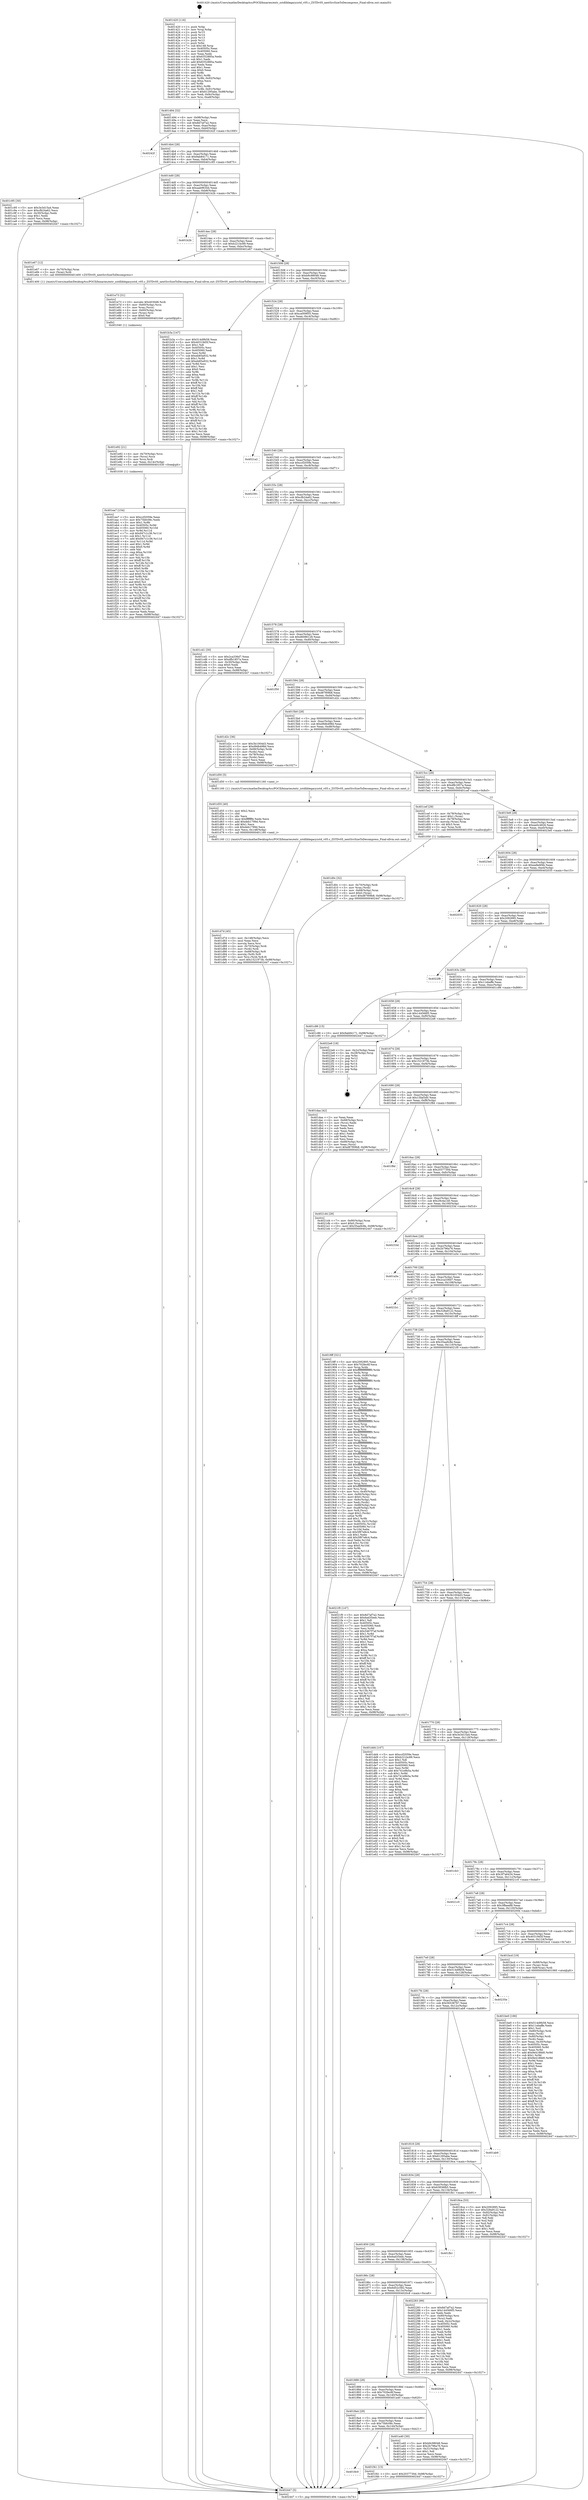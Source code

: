 digraph "0x401420" {
  label = "0x401420 (/mnt/c/Users/mathe/Desktop/tcc/POCII/binaries/extr_zstdliblegacyzstd_v05.c_ZSTDv05_nextSrcSizeToDecompress_Final-ollvm.out::main(0))"
  labelloc = "t"
  node[shape=record]

  Entry [label="",width=0.3,height=0.3,shape=circle,fillcolor=black,style=filled]
  "0x401494" [label="{
     0x401494 [32]\l
     | [instrs]\l
     &nbsp;&nbsp;0x401494 \<+6\>: mov -0x98(%rbp),%eax\l
     &nbsp;&nbsp;0x40149a \<+2\>: mov %eax,%ecx\l
     &nbsp;&nbsp;0x40149c \<+6\>: sub $0x8d7af7a2,%ecx\l
     &nbsp;&nbsp;0x4014a2 \<+6\>: mov %eax,-0xac(%rbp)\l
     &nbsp;&nbsp;0x4014a8 \<+6\>: mov %ecx,-0xb0(%rbp)\l
     &nbsp;&nbsp;0x4014ae \<+6\>: je 000000000040242f \<main+0x100f\>\l
  }"]
  "0x40242f" [label="{
     0x40242f\l
  }", style=dashed]
  "0x4014b4" [label="{
     0x4014b4 [28]\l
     | [instrs]\l
     &nbsp;&nbsp;0x4014b4 \<+5\>: jmp 00000000004014b9 \<main+0x99\>\l
     &nbsp;&nbsp;0x4014b9 \<+6\>: mov -0xac(%rbp),%eax\l
     &nbsp;&nbsp;0x4014bf \<+5\>: sub $0x9ab84171,%eax\l
     &nbsp;&nbsp;0x4014c4 \<+6\>: mov %eax,-0xb4(%rbp)\l
     &nbsp;&nbsp;0x4014ca \<+6\>: je 0000000000401c95 \<main+0x875\>\l
  }"]
  Exit [label="",width=0.3,height=0.3,shape=circle,fillcolor=black,style=filled,peripheries=2]
  "0x401c95" [label="{
     0x401c95 [30]\l
     | [instrs]\l
     &nbsp;&nbsp;0x401c95 \<+5\>: mov $0x3e3d15a4,%eax\l
     &nbsp;&nbsp;0x401c9a \<+5\>: mov $0xcfb24a62,%ecx\l
     &nbsp;&nbsp;0x401c9f \<+3\>: mov -0x30(%rbp),%edx\l
     &nbsp;&nbsp;0x401ca2 \<+3\>: cmp $0x1,%edx\l
     &nbsp;&nbsp;0x401ca5 \<+3\>: cmovl %ecx,%eax\l
     &nbsp;&nbsp;0x401ca8 \<+6\>: mov %eax,-0x98(%rbp)\l
     &nbsp;&nbsp;0x401cae \<+5\>: jmp 0000000000402447 \<main+0x1027\>\l
  }"]
  "0x4014d0" [label="{
     0x4014d0 [28]\l
     | [instrs]\l
     &nbsp;&nbsp;0x4014d0 \<+5\>: jmp 00000000004014d5 \<main+0xb5\>\l
     &nbsp;&nbsp;0x4014d5 \<+6\>: mov -0xac(%rbp),%eax\l
     &nbsp;&nbsp;0x4014db \<+5\>: sub $0xaab96344,%eax\l
     &nbsp;&nbsp;0x4014e0 \<+6\>: mov %eax,-0xb8(%rbp)\l
     &nbsp;&nbsp;0x4014e6 \<+6\>: je 0000000000401b2b \<main+0x70b\>\l
  }"]
  "0x4018c0" [label="{
     0x4018c0\l
  }", style=dashed]
  "0x401b2b" [label="{
     0x401b2b\l
  }", style=dashed]
  "0x4014ec" [label="{
     0x4014ec [28]\l
     | [instrs]\l
     &nbsp;&nbsp;0x4014ec \<+5\>: jmp 00000000004014f1 \<main+0xd1\>\l
     &nbsp;&nbsp;0x4014f1 \<+6\>: mov -0xac(%rbp),%eax\l
     &nbsp;&nbsp;0x4014f7 \<+5\>: sub $0xb221bc89,%eax\l
     &nbsp;&nbsp;0x4014fc \<+6\>: mov %eax,-0xbc(%rbp)\l
     &nbsp;&nbsp;0x401502 \<+6\>: je 0000000000401e67 \<main+0xa47\>\l
  }"]
  "0x401f41" [label="{
     0x401f41 [15]\l
     | [instrs]\l
     &nbsp;&nbsp;0x401f41 \<+10\>: movl $0x2037730d,-0x98(%rbp)\l
     &nbsp;&nbsp;0x401f4b \<+5\>: jmp 0000000000402447 \<main+0x1027\>\l
  }"]
  "0x401e67" [label="{
     0x401e67 [12]\l
     | [instrs]\l
     &nbsp;&nbsp;0x401e67 \<+4\>: mov -0x70(%rbp),%rax\l
     &nbsp;&nbsp;0x401e6b \<+3\>: mov (%rax),%rdi\l
     &nbsp;&nbsp;0x401e6e \<+5\>: call 0000000000401400 \<ZSTDv05_nextSrcSizeToDecompress\>\l
     | [calls]\l
     &nbsp;&nbsp;0x401400 \{1\} (/mnt/c/Users/mathe/Desktop/tcc/POCII/binaries/extr_zstdliblegacyzstd_v05.c_ZSTDv05_nextSrcSizeToDecompress_Final-ollvm.out::ZSTDv05_nextSrcSizeToDecompress)\l
  }"]
  "0x401508" [label="{
     0x401508 [28]\l
     | [instrs]\l
     &nbsp;&nbsp;0x401508 \<+5\>: jmp 000000000040150d \<main+0xed\>\l
     &nbsp;&nbsp;0x40150d \<+6\>: mov -0xac(%rbp),%eax\l
     &nbsp;&nbsp;0x401513 \<+5\>: sub $0xb9c98048,%eax\l
     &nbsp;&nbsp;0x401518 \<+6\>: mov %eax,-0xc0(%rbp)\l
     &nbsp;&nbsp;0x40151e \<+6\>: je 0000000000401b3a \<main+0x71a\>\l
  }"]
  "0x401ea7" [label="{
     0x401ea7 [154]\l
     | [instrs]\l
     &nbsp;&nbsp;0x401ea7 \<+5\>: mov $0xccf2059e,%eax\l
     &nbsp;&nbsp;0x401eac \<+5\>: mov $0x75bfc08c,%edx\l
     &nbsp;&nbsp;0x401eb1 \<+3\>: mov $0x1,%r8b\l
     &nbsp;&nbsp;0x401eb4 \<+8\>: mov 0x40505c,%r9d\l
     &nbsp;&nbsp;0x401ebc \<+8\>: mov 0x405060,%r10d\l
     &nbsp;&nbsp;0x401ec4 \<+3\>: mov %r9d,%r11d\l
     &nbsp;&nbsp;0x401ec7 \<+7\>: sub $0x947c1c36,%r11d\l
     &nbsp;&nbsp;0x401ece \<+4\>: sub $0x1,%r11d\l
     &nbsp;&nbsp;0x401ed2 \<+7\>: add $0x947c1c36,%r11d\l
     &nbsp;&nbsp;0x401ed9 \<+4\>: imul %r11d,%r9d\l
     &nbsp;&nbsp;0x401edd \<+4\>: and $0x1,%r9d\l
     &nbsp;&nbsp;0x401ee1 \<+4\>: cmp $0x0,%r9d\l
     &nbsp;&nbsp;0x401ee5 \<+3\>: sete %bl\l
     &nbsp;&nbsp;0x401ee8 \<+4\>: cmp $0xa,%r10d\l
     &nbsp;&nbsp;0x401eec \<+4\>: setl %r14b\l
     &nbsp;&nbsp;0x401ef0 \<+3\>: mov %bl,%r15b\l
     &nbsp;&nbsp;0x401ef3 \<+4\>: xor $0xff,%r15b\l
     &nbsp;&nbsp;0x401ef7 \<+3\>: mov %r14b,%r12b\l
     &nbsp;&nbsp;0x401efa \<+4\>: xor $0xff,%r12b\l
     &nbsp;&nbsp;0x401efe \<+4\>: xor $0x0,%r8b\l
     &nbsp;&nbsp;0x401f02 \<+3\>: mov %r15b,%r13b\l
     &nbsp;&nbsp;0x401f05 \<+4\>: and $0x0,%r13b\l
     &nbsp;&nbsp;0x401f09 \<+3\>: and %r8b,%bl\l
     &nbsp;&nbsp;0x401f0c \<+3\>: mov %r12b,%cl\l
     &nbsp;&nbsp;0x401f0f \<+3\>: and $0x0,%cl\l
     &nbsp;&nbsp;0x401f12 \<+3\>: and %r8b,%r14b\l
     &nbsp;&nbsp;0x401f15 \<+3\>: or %bl,%r13b\l
     &nbsp;&nbsp;0x401f18 \<+3\>: or %r14b,%cl\l
     &nbsp;&nbsp;0x401f1b \<+3\>: xor %cl,%r13b\l
     &nbsp;&nbsp;0x401f1e \<+3\>: or %r12b,%r15b\l
     &nbsp;&nbsp;0x401f21 \<+4\>: xor $0xff,%r15b\l
     &nbsp;&nbsp;0x401f25 \<+4\>: or $0x0,%r8b\l
     &nbsp;&nbsp;0x401f29 \<+3\>: and %r8b,%r15b\l
     &nbsp;&nbsp;0x401f2c \<+3\>: or %r15b,%r13b\l
     &nbsp;&nbsp;0x401f2f \<+4\>: test $0x1,%r13b\l
     &nbsp;&nbsp;0x401f33 \<+3\>: cmovne %edx,%eax\l
     &nbsp;&nbsp;0x401f36 \<+6\>: mov %eax,-0x98(%rbp)\l
     &nbsp;&nbsp;0x401f3c \<+5\>: jmp 0000000000402447 \<main+0x1027\>\l
  }"]
  "0x401b3a" [label="{
     0x401b3a [147]\l
     | [instrs]\l
     &nbsp;&nbsp;0x401b3a \<+5\>: mov $0x514d9b58,%eax\l
     &nbsp;&nbsp;0x401b3f \<+5\>: mov $0x40319d5f,%ecx\l
     &nbsp;&nbsp;0x401b44 \<+2\>: mov $0x1,%dl\l
     &nbsp;&nbsp;0x401b46 \<+7\>: mov 0x40505c,%esi\l
     &nbsp;&nbsp;0x401b4d \<+7\>: mov 0x405060,%edi\l
     &nbsp;&nbsp;0x401b54 \<+3\>: mov %esi,%r8d\l
     &nbsp;&nbsp;0x401b57 \<+7\>: sub $0xeb85a932,%r8d\l
     &nbsp;&nbsp;0x401b5e \<+4\>: sub $0x1,%r8d\l
     &nbsp;&nbsp;0x401b62 \<+7\>: add $0xeb85a932,%r8d\l
     &nbsp;&nbsp;0x401b69 \<+4\>: imul %r8d,%esi\l
     &nbsp;&nbsp;0x401b6d \<+3\>: and $0x1,%esi\l
     &nbsp;&nbsp;0x401b70 \<+3\>: cmp $0x0,%esi\l
     &nbsp;&nbsp;0x401b73 \<+4\>: sete %r9b\l
     &nbsp;&nbsp;0x401b77 \<+3\>: cmp $0xa,%edi\l
     &nbsp;&nbsp;0x401b7a \<+4\>: setl %r10b\l
     &nbsp;&nbsp;0x401b7e \<+3\>: mov %r9b,%r11b\l
     &nbsp;&nbsp;0x401b81 \<+4\>: xor $0xff,%r11b\l
     &nbsp;&nbsp;0x401b85 \<+3\>: mov %r10b,%bl\l
     &nbsp;&nbsp;0x401b88 \<+3\>: xor $0xff,%bl\l
     &nbsp;&nbsp;0x401b8b \<+3\>: xor $0x1,%dl\l
     &nbsp;&nbsp;0x401b8e \<+3\>: mov %r11b,%r14b\l
     &nbsp;&nbsp;0x401b91 \<+4\>: and $0xff,%r14b\l
     &nbsp;&nbsp;0x401b95 \<+3\>: and %dl,%r9b\l
     &nbsp;&nbsp;0x401b98 \<+3\>: mov %bl,%r15b\l
     &nbsp;&nbsp;0x401b9b \<+4\>: and $0xff,%r15b\l
     &nbsp;&nbsp;0x401b9f \<+3\>: and %dl,%r10b\l
     &nbsp;&nbsp;0x401ba2 \<+3\>: or %r9b,%r14b\l
     &nbsp;&nbsp;0x401ba5 \<+3\>: or %r10b,%r15b\l
     &nbsp;&nbsp;0x401ba8 \<+3\>: xor %r15b,%r14b\l
     &nbsp;&nbsp;0x401bab \<+3\>: or %bl,%r11b\l
     &nbsp;&nbsp;0x401bae \<+4\>: xor $0xff,%r11b\l
     &nbsp;&nbsp;0x401bb2 \<+3\>: or $0x1,%dl\l
     &nbsp;&nbsp;0x401bb5 \<+3\>: and %dl,%r11b\l
     &nbsp;&nbsp;0x401bb8 \<+3\>: or %r11b,%r14b\l
     &nbsp;&nbsp;0x401bbb \<+4\>: test $0x1,%r14b\l
     &nbsp;&nbsp;0x401bbf \<+3\>: cmovne %ecx,%eax\l
     &nbsp;&nbsp;0x401bc2 \<+6\>: mov %eax,-0x98(%rbp)\l
     &nbsp;&nbsp;0x401bc8 \<+5\>: jmp 0000000000402447 \<main+0x1027\>\l
  }"]
  "0x401524" [label="{
     0x401524 [28]\l
     | [instrs]\l
     &nbsp;&nbsp;0x401524 \<+5\>: jmp 0000000000401529 \<main+0x109\>\l
     &nbsp;&nbsp;0x401529 \<+6\>: mov -0xac(%rbp),%eax\l
     &nbsp;&nbsp;0x40152f \<+5\>: sub $0xca009f55,%eax\l
     &nbsp;&nbsp;0x401534 \<+6\>: mov %eax,-0xc4(%rbp)\l
     &nbsp;&nbsp;0x40153a \<+6\>: je 00000000004021a2 \<main+0xd82\>\l
  }"]
  "0x401e92" [label="{
     0x401e92 [21]\l
     | [instrs]\l
     &nbsp;&nbsp;0x401e92 \<+4\>: mov -0x70(%rbp),%rcx\l
     &nbsp;&nbsp;0x401e96 \<+3\>: mov (%rcx),%rcx\l
     &nbsp;&nbsp;0x401e99 \<+3\>: mov %rcx,%rdi\l
     &nbsp;&nbsp;0x401e9c \<+6\>: mov %eax,-0x14c(%rbp)\l
     &nbsp;&nbsp;0x401ea2 \<+5\>: call 0000000000401030 \<free@plt\>\l
     | [calls]\l
     &nbsp;&nbsp;0x401030 \{1\} (unknown)\l
  }"]
  "0x4021a2" [label="{
     0x4021a2\l
  }", style=dashed]
  "0x401540" [label="{
     0x401540 [28]\l
     | [instrs]\l
     &nbsp;&nbsp;0x401540 \<+5\>: jmp 0000000000401545 \<main+0x125\>\l
     &nbsp;&nbsp;0x401545 \<+6\>: mov -0xac(%rbp),%eax\l
     &nbsp;&nbsp;0x40154b \<+5\>: sub $0xccf2059e,%eax\l
     &nbsp;&nbsp;0x401550 \<+6\>: mov %eax,-0xc8(%rbp)\l
     &nbsp;&nbsp;0x401556 \<+6\>: je 0000000000402391 \<main+0xf71\>\l
  }"]
  "0x401e73" [label="{
     0x401e73 [31]\l
     | [instrs]\l
     &nbsp;&nbsp;0x401e73 \<+10\>: movabs $0x4030d6,%rdi\l
     &nbsp;&nbsp;0x401e7d \<+4\>: mov -0x60(%rbp),%rcx\l
     &nbsp;&nbsp;0x401e81 \<+3\>: mov %rax,(%rcx)\l
     &nbsp;&nbsp;0x401e84 \<+4\>: mov -0x60(%rbp),%rax\l
     &nbsp;&nbsp;0x401e88 \<+3\>: mov (%rax),%rsi\l
     &nbsp;&nbsp;0x401e8b \<+2\>: mov $0x0,%al\l
     &nbsp;&nbsp;0x401e8d \<+5\>: call 0000000000401040 \<printf@plt\>\l
     | [calls]\l
     &nbsp;&nbsp;0x401040 \{1\} (unknown)\l
  }"]
  "0x402391" [label="{
     0x402391\l
  }", style=dashed]
  "0x40155c" [label="{
     0x40155c [28]\l
     | [instrs]\l
     &nbsp;&nbsp;0x40155c \<+5\>: jmp 0000000000401561 \<main+0x141\>\l
     &nbsp;&nbsp;0x401561 \<+6\>: mov -0xac(%rbp),%eax\l
     &nbsp;&nbsp;0x401567 \<+5\>: sub $0xcfb24a62,%eax\l
     &nbsp;&nbsp;0x40156c \<+6\>: mov %eax,-0xcc(%rbp)\l
     &nbsp;&nbsp;0x401572 \<+6\>: je 0000000000401cd1 \<main+0x8b1\>\l
  }"]
  "0x401d7d" [label="{
     0x401d7d [45]\l
     | [instrs]\l
     &nbsp;&nbsp;0x401d7d \<+6\>: mov -0x148(%rbp),%ecx\l
     &nbsp;&nbsp;0x401d83 \<+3\>: imul %eax,%ecx\l
     &nbsp;&nbsp;0x401d86 \<+3\>: movslq %ecx,%rsi\l
     &nbsp;&nbsp;0x401d89 \<+4\>: mov -0x70(%rbp),%rdi\l
     &nbsp;&nbsp;0x401d8d \<+3\>: mov (%rdi),%rdi\l
     &nbsp;&nbsp;0x401d90 \<+4\>: mov -0x68(%rbp),%r8\l
     &nbsp;&nbsp;0x401d94 \<+3\>: movslq (%r8),%r8\l
     &nbsp;&nbsp;0x401d97 \<+4\>: mov %rsi,(%rdi,%r8,8)\l
     &nbsp;&nbsp;0x401d9b \<+10\>: movl $0x1521973b,-0x98(%rbp)\l
     &nbsp;&nbsp;0x401da5 \<+5\>: jmp 0000000000402447 \<main+0x1027\>\l
  }"]
  "0x401cd1" [label="{
     0x401cd1 [30]\l
     | [instrs]\l
     &nbsp;&nbsp;0x401cd1 \<+5\>: mov $0x2ca336d7,%eax\l
     &nbsp;&nbsp;0x401cd6 \<+5\>: mov $0xdfb1857a,%ecx\l
     &nbsp;&nbsp;0x401cdb \<+3\>: mov -0x30(%rbp),%edx\l
     &nbsp;&nbsp;0x401cde \<+3\>: cmp $0x0,%edx\l
     &nbsp;&nbsp;0x401ce1 \<+3\>: cmove %ecx,%eax\l
     &nbsp;&nbsp;0x401ce4 \<+6\>: mov %eax,-0x98(%rbp)\l
     &nbsp;&nbsp;0x401cea \<+5\>: jmp 0000000000402447 \<main+0x1027\>\l
  }"]
  "0x401578" [label="{
     0x401578 [28]\l
     | [instrs]\l
     &nbsp;&nbsp;0x401578 \<+5\>: jmp 000000000040157d \<main+0x15d\>\l
     &nbsp;&nbsp;0x40157d \<+6\>: mov -0xac(%rbp),%eax\l
     &nbsp;&nbsp;0x401583 \<+5\>: sub $0xd6086128,%eax\l
     &nbsp;&nbsp;0x401588 \<+6\>: mov %eax,-0xd0(%rbp)\l
     &nbsp;&nbsp;0x40158e \<+6\>: je 0000000000401f50 \<main+0xb30\>\l
  }"]
  "0x401d55" [label="{
     0x401d55 [40]\l
     | [instrs]\l
     &nbsp;&nbsp;0x401d55 \<+5\>: mov $0x2,%ecx\l
     &nbsp;&nbsp;0x401d5a \<+1\>: cltd\l
     &nbsp;&nbsp;0x401d5b \<+2\>: idiv %ecx\l
     &nbsp;&nbsp;0x401d5d \<+6\>: imul $0xfffffffe,%edx,%ecx\l
     &nbsp;&nbsp;0x401d63 \<+6\>: add $0xdeb1799d,%ecx\l
     &nbsp;&nbsp;0x401d69 \<+3\>: add $0x1,%ecx\l
     &nbsp;&nbsp;0x401d6c \<+6\>: sub $0xdeb1799d,%ecx\l
     &nbsp;&nbsp;0x401d72 \<+6\>: mov %ecx,-0x148(%rbp)\l
     &nbsp;&nbsp;0x401d78 \<+5\>: call 0000000000401160 \<next_i\>\l
     | [calls]\l
     &nbsp;&nbsp;0x401160 \{1\} (/mnt/c/Users/mathe/Desktop/tcc/POCII/binaries/extr_zstdliblegacyzstd_v05.c_ZSTDv05_nextSrcSizeToDecompress_Final-ollvm.out::next_i)\l
  }"]
  "0x401f50" [label="{
     0x401f50\l
  }", style=dashed]
  "0x401594" [label="{
     0x401594 [28]\l
     | [instrs]\l
     &nbsp;&nbsp;0x401594 \<+5\>: jmp 0000000000401599 \<main+0x179\>\l
     &nbsp;&nbsp;0x401599 \<+6\>: mov -0xac(%rbp),%eax\l
     &nbsp;&nbsp;0x40159f \<+5\>: sub $0xd87f09b8,%eax\l
     &nbsp;&nbsp;0x4015a4 \<+6\>: mov %eax,-0xd4(%rbp)\l
     &nbsp;&nbsp;0x4015aa \<+6\>: je 0000000000401d2c \<main+0x90c\>\l
  }"]
  "0x401d0c" [label="{
     0x401d0c [32]\l
     | [instrs]\l
     &nbsp;&nbsp;0x401d0c \<+4\>: mov -0x70(%rbp),%rdi\l
     &nbsp;&nbsp;0x401d10 \<+3\>: mov %rax,(%rdi)\l
     &nbsp;&nbsp;0x401d13 \<+4\>: mov -0x68(%rbp),%rax\l
     &nbsp;&nbsp;0x401d17 \<+6\>: movl $0x0,(%rax)\l
     &nbsp;&nbsp;0x401d1d \<+10\>: movl $0xd87f09b8,-0x98(%rbp)\l
     &nbsp;&nbsp;0x401d27 \<+5\>: jmp 0000000000402447 \<main+0x1027\>\l
  }"]
  "0x401d2c" [label="{
     0x401d2c [36]\l
     | [instrs]\l
     &nbsp;&nbsp;0x401d2c \<+5\>: mov $0x3b1004d3,%eax\l
     &nbsp;&nbsp;0x401d31 \<+5\>: mov $0xd9db498d,%ecx\l
     &nbsp;&nbsp;0x401d36 \<+4\>: mov -0x68(%rbp),%rdx\l
     &nbsp;&nbsp;0x401d3a \<+2\>: mov (%rdx),%esi\l
     &nbsp;&nbsp;0x401d3c \<+4\>: mov -0x78(%rbp),%rdx\l
     &nbsp;&nbsp;0x401d40 \<+2\>: cmp (%rdx),%esi\l
     &nbsp;&nbsp;0x401d42 \<+3\>: cmovl %ecx,%eax\l
     &nbsp;&nbsp;0x401d45 \<+6\>: mov %eax,-0x98(%rbp)\l
     &nbsp;&nbsp;0x401d4b \<+5\>: jmp 0000000000402447 \<main+0x1027\>\l
  }"]
  "0x4015b0" [label="{
     0x4015b0 [28]\l
     | [instrs]\l
     &nbsp;&nbsp;0x4015b0 \<+5\>: jmp 00000000004015b5 \<main+0x195\>\l
     &nbsp;&nbsp;0x4015b5 \<+6\>: mov -0xac(%rbp),%eax\l
     &nbsp;&nbsp;0x4015bb \<+5\>: sub $0xd9db498d,%eax\l
     &nbsp;&nbsp;0x4015c0 \<+6\>: mov %eax,-0xd8(%rbp)\l
     &nbsp;&nbsp;0x4015c6 \<+6\>: je 0000000000401d50 \<main+0x930\>\l
  }"]
  "0x401be0" [label="{
     0x401be0 [166]\l
     | [instrs]\l
     &nbsp;&nbsp;0x401be0 \<+5\>: mov $0x514d9b58,%ecx\l
     &nbsp;&nbsp;0x401be5 \<+5\>: mov $0x11ebaffe,%edx\l
     &nbsp;&nbsp;0x401bea \<+3\>: mov $0x1,%sil\l
     &nbsp;&nbsp;0x401bed \<+4\>: mov -0x80(%rbp),%rdi\l
     &nbsp;&nbsp;0x401bf1 \<+2\>: mov %eax,(%rdi)\l
     &nbsp;&nbsp;0x401bf3 \<+4\>: mov -0x80(%rbp),%rdi\l
     &nbsp;&nbsp;0x401bf7 \<+2\>: mov (%rdi),%eax\l
     &nbsp;&nbsp;0x401bf9 \<+3\>: mov %eax,-0x30(%rbp)\l
     &nbsp;&nbsp;0x401bfc \<+7\>: mov 0x40505c,%eax\l
     &nbsp;&nbsp;0x401c03 \<+8\>: mov 0x405060,%r8d\l
     &nbsp;&nbsp;0x401c0b \<+3\>: mov %eax,%r9d\l
     &nbsp;&nbsp;0x401c0e \<+7\>: add $0x9e4188d0,%r9d\l
     &nbsp;&nbsp;0x401c15 \<+4\>: sub $0x1,%r9d\l
     &nbsp;&nbsp;0x401c19 \<+7\>: sub $0x9e4188d0,%r9d\l
     &nbsp;&nbsp;0x401c20 \<+4\>: imul %r9d,%eax\l
     &nbsp;&nbsp;0x401c24 \<+3\>: and $0x1,%eax\l
     &nbsp;&nbsp;0x401c27 \<+3\>: cmp $0x0,%eax\l
     &nbsp;&nbsp;0x401c2a \<+4\>: sete %r10b\l
     &nbsp;&nbsp;0x401c2e \<+4\>: cmp $0xa,%r8d\l
     &nbsp;&nbsp;0x401c32 \<+4\>: setl %r11b\l
     &nbsp;&nbsp;0x401c36 \<+3\>: mov %r10b,%bl\l
     &nbsp;&nbsp;0x401c39 \<+3\>: xor $0xff,%bl\l
     &nbsp;&nbsp;0x401c3c \<+3\>: mov %r11b,%r14b\l
     &nbsp;&nbsp;0x401c3f \<+4\>: xor $0xff,%r14b\l
     &nbsp;&nbsp;0x401c43 \<+4\>: xor $0x1,%sil\l
     &nbsp;&nbsp;0x401c47 \<+3\>: mov %bl,%r15b\l
     &nbsp;&nbsp;0x401c4a \<+4\>: and $0xff,%r15b\l
     &nbsp;&nbsp;0x401c4e \<+3\>: and %sil,%r10b\l
     &nbsp;&nbsp;0x401c51 \<+3\>: mov %r14b,%r12b\l
     &nbsp;&nbsp;0x401c54 \<+4\>: and $0xff,%r12b\l
     &nbsp;&nbsp;0x401c58 \<+3\>: and %sil,%r11b\l
     &nbsp;&nbsp;0x401c5b \<+3\>: or %r10b,%r15b\l
     &nbsp;&nbsp;0x401c5e \<+3\>: or %r11b,%r12b\l
     &nbsp;&nbsp;0x401c61 \<+3\>: xor %r12b,%r15b\l
     &nbsp;&nbsp;0x401c64 \<+3\>: or %r14b,%bl\l
     &nbsp;&nbsp;0x401c67 \<+3\>: xor $0xff,%bl\l
     &nbsp;&nbsp;0x401c6a \<+4\>: or $0x1,%sil\l
     &nbsp;&nbsp;0x401c6e \<+3\>: and %sil,%bl\l
     &nbsp;&nbsp;0x401c71 \<+3\>: or %bl,%r15b\l
     &nbsp;&nbsp;0x401c74 \<+4\>: test $0x1,%r15b\l
     &nbsp;&nbsp;0x401c78 \<+3\>: cmovne %edx,%ecx\l
     &nbsp;&nbsp;0x401c7b \<+6\>: mov %ecx,-0x98(%rbp)\l
     &nbsp;&nbsp;0x401c81 \<+5\>: jmp 0000000000402447 \<main+0x1027\>\l
  }"]
  "0x401d50" [label="{
     0x401d50 [5]\l
     | [instrs]\l
     &nbsp;&nbsp;0x401d50 \<+5\>: call 0000000000401160 \<next_i\>\l
     | [calls]\l
     &nbsp;&nbsp;0x401160 \{1\} (/mnt/c/Users/mathe/Desktop/tcc/POCII/binaries/extr_zstdliblegacyzstd_v05.c_ZSTDv05_nextSrcSizeToDecompress_Final-ollvm.out::next_i)\l
  }"]
  "0x4015cc" [label="{
     0x4015cc [28]\l
     | [instrs]\l
     &nbsp;&nbsp;0x4015cc \<+5\>: jmp 00000000004015d1 \<main+0x1b1\>\l
     &nbsp;&nbsp;0x4015d1 \<+6\>: mov -0xac(%rbp),%eax\l
     &nbsp;&nbsp;0x4015d7 \<+5\>: sub $0xdfb1857a,%eax\l
     &nbsp;&nbsp;0x4015dc \<+6\>: mov %eax,-0xdc(%rbp)\l
     &nbsp;&nbsp;0x4015e2 \<+6\>: je 0000000000401cef \<main+0x8cf\>\l
  }"]
  "0x4018a4" [label="{
     0x4018a4 [28]\l
     | [instrs]\l
     &nbsp;&nbsp;0x4018a4 \<+5\>: jmp 00000000004018a9 \<main+0x489\>\l
     &nbsp;&nbsp;0x4018a9 \<+6\>: mov -0xac(%rbp),%eax\l
     &nbsp;&nbsp;0x4018af \<+5\>: sub $0x75bfc08c,%eax\l
     &nbsp;&nbsp;0x4018b4 \<+6\>: mov %eax,-0x144(%rbp)\l
     &nbsp;&nbsp;0x4018ba \<+6\>: je 0000000000401f41 \<main+0xb21\>\l
  }"]
  "0x401cef" [label="{
     0x401cef [29]\l
     | [instrs]\l
     &nbsp;&nbsp;0x401cef \<+4\>: mov -0x78(%rbp),%rax\l
     &nbsp;&nbsp;0x401cf3 \<+6\>: movl $0x1,(%rax)\l
     &nbsp;&nbsp;0x401cf9 \<+4\>: mov -0x78(%rbp),%rax\l
     &nbsp;&nbsp;0x401cfd \<+3\>: movslq (%rax),%rax\l
     &nbsp;&nbsp;0x401d00 \<+4\>: shl $0x3,%rax\l
     &nbsp;&nbsp;0x401d04 \<+3\>: mov %rax,%rdi\l
     &nbsp;&nbsp;0x401d07 \<+5\>: call 0000000000401050 \<malloc@plt\>\l
     | [calls]\l
     &nbsp;&nbsp;0x401050 \{1\} (unknown)\l
  }"]
  "0x4015e8" [label="{
     0x4015e8 [28]\l
     | [instrs]\l
     &nbsp;&nbsp;0x4015e8 \<+5\>: jmp 00000000004015ed \<main+0x1cd\>\l
     &nbsp;&nbsp;0x4015ed \<+6\>: mov -0xac(%rbp),%eax\l
     &nbsp;&nbsp;0x4015f3 \<+5\>: sub $0xee0c4826,%eax\l
     &nbsp;&nbsp;0x4015f8 \<+6\>: mov %eax,-0xe0(%rbp)\l
     &nbsp;&nbsp;0x4015fe \<+6\>: je 00000000004023e0 \<main+0xfc0\>\l
  }"]
  "0x401a40" [label="{
     0x401a40 [30]\l
     | [instrs]\l
     &nbsp;&nbsp;0x401a40 \<+5\>: mov $0xb9c98048,%eax\l
     &nbsp;&nbsp;0x401a45 \<+5\>: mov $0x2b796a76,%ecx\l
     &nbsp;&nbsp;0x401a4a \<+3\>: mov -0x31(%rbp),%dl\l
     &nbsp;&nbsp;0x401a4d \<+3\>: test $0x1,%dl\l
     &nbsp;&nbsp;0x401a50 \<+3\>: cmovne %ecx,%eax\l
     &nbsp;&nbsp;0x401a53 \<+6\>: mov %eax,-0x98(%rbp)\l
     &nbsp;&nbsp;0x401a59 \<+5\>: jmp 0000000000402447 \<main+0x1027\>\l
  }"]
  "0x4023e0" [label="{
     0x4023e0\l
  }", style=dashed]
  "0x401604" [label="{
     0x401604 [28]\l
     | [instrs]\l
     &nbsp;&nbsp;0x401604 \<+5\>: jmp 0000000000401609 \<main+0x1e9\>\l
     &nbsp;&nbsp;0x401609 \<+6\>: mov -0xac(%rbp),%eax\l
     &nbsp;&nbsp;0x40160f \<+5\>: sub $0xee8e6f4b,%eax\l
     &nbsp;&nbsp;0x401614 \<+6\>: mov %eax,-0xe4(%rbp)\l
     &nbsp;&nbsp;0x40161a \<+6\>: je 0000000000402035 \<main+0xc15\>\l
  }"]
  "0x401888" [label="{
     0x401888 [28]\l
     | [instrs]\l
     &nbsp;&nbsp;0x401888 \<+5\>: jmp 000000000040188d \<main+0x46d\>\l
     &nbsp;&nbsp;0x40188d \<+6\>: mov -0xac(%rbp),%eax\l
     &nbsp;&nbsp;0x401893 \<+5\>: sub $0x702fec6f,%eax\l
     &nbsp;&nbsp;0x401898 \<+6\>: mov %eax,-0x140(%rbp)\l
     &nbsp;&nbsp;0x40189e \<+6\>: je 0000000000401a40 \<main+0x620\>\l
  }"]
  "0x402035" [label="{
     0x402035\l
  }", style=dashed]
  "0x401620" [label="{
     0x401620 [28]\l
     | [instrs]\l
     &nbsp;&nbsp;0x401620 \<+5\>: jmp 0000000000401625 \<main+0x205\>\l
     &nbsp;&nbsp;0x401625 \<+6\>: mov -0xac(%rbp),%eax\l
     &nbsp;&nbsp;0x40162b \<+5\>: sub $0x2092895,%eax\l
     &nbsp;&nbsp;0x401630 \<+6\>: mov %eax,-0xe8(%rbp)\l
     &nbsp;&nbsp;0x401636 \<+6\>: je 00000000004022f8 \<main+0xed8\>\l
  }"]
  "0x4020c8" [label="{
     0x4020c8\l
  }", style=dashed]
  "0x4022f8" [label="{
     0x4022f8\l
  }", style=dashed]
  "0x40163c" [label="{
     0x40163c [28]\l
     | [instrs]\l
     &nbsp;&nbsp;0x40163c \<+5\>: jmp 0000000000401641 \<main+0x221\>\l
     &nbsp;&nbsp;0x401641 \<+6\>: mov -0xac(%rbp),%eax\l
     &nbsp;&nbsp;0x401647 \<+5\>: sub $0x11ebaffe,%eax\l
     &nbsp;&nbsp;0x40164c \<+6\>: mov %eax,-0xec(%rbp)\l
     &nbsp;&nbsp;0x401652 \<+6\>: je 0000000000401c86 \<main+0x866\>\l
  }"]
  "0x40186c" [label="{
     0x40186c [28]\l
     | [instrs]\l
     &nbsp;&nbsp;0x40186c \<+5\>: jmp 0000000000401871 \<main+0x451\>\l
     &nbsp;&nbsp;0x401871 \<+6\>: mov -0xac(%rbp),%eax\l
     &nbsp;&nbsp;0x401877 \<+5\>: sub $0x6d52c582,%eax\l
     &nbsp;&nbsp;0x40187c \<+6\>: mov %eax,-0x13c(%rbp)\l
     &nbsp;&nbsp;0x401882 \<+6\>: je 00000000004020c8 \<main+0xca8\>\l
  }"]
  "0x401c86" [label="{
     0x401c86 [15]\l
     | [instrs]\l
     &nbsp;&nbsp;0x401c86 \<+10\>: movl $0x9ab84171,-0x98(%rbp)\l
     &nbsp;&nbsp;0x401c90 \<+5\>: jmp 0000000000402447 \<main+0x1027\>\l
  }"]
  "0x401658" [label="{
     0x401658 [28]\l
     | [instrs]\l
     &nbsp;&nbsp;0x401658 \<+5\>: jmp 000000000040165d \<main+0x23d\>\l
     &nbsp;&nbsp;0x40165d \<+6\>: mov -0xac(%rbp),%eax\l
     &nbsp;&nbsp;0x401663 \<+5\>: sub $0x144566f5,%eax\l
     &nbsp;&nbsp;0x401668 \<+6\>: mov %eax,-0xf0(%rbp)\l
     &nbsp;&nbsp;0x40166e \<+6\>: je 00000000004022e6 \<main+0xec6\>\l
  }"]
  "0x402283" [label="{
     0x402283 [99]\l
     | [instrs]\l
     &nbsp;&nbsp;0x402283 \<+5\>: mov $0x8d7af7a2,%eax\l
     &nbsp;&nbsp;0x402288 \<+5\>: mov $0x144566f5,%ecx\l
     &nbsp;&nbsp;0x40228d \<+2\>: xor %edx,%edx\l
     &nbsp;&nbsp;0x40228f \<+7\>: mov -0x90(%rbp),%rsi\l
     &nbsp;&nbsp;0x402296 \<+2\>: mov (%rsi),%edi\l
     &nbsp;&nbsp;0x402298 \<+3\>: mov %edi,-0x2c(%rbp)\l
     &nbsp;&nbsp;0x40229b \<+7\>: mov 0x40505c,%edi\l
     &nbsp;&nbsp;0x4022a2 \<+8\>: mov 0x405060,%r8d\l
     &nbsp;&nbsp;0x4022aa \<+3\>: sub $0x1,%edx\l
     &nbsp;&nbsp;0x4022ad \<+3\>: mov %edi,%r9d\l
     &nbsp;&nbsp;0x4022b0 \<+3\>: add %edx,%r9d\l
     &nbsp;&nbsp;0x4022b3 \<+4\>: imul %r9d,%edi\l
     &nbsp;&nbsp;0x4022b7 \<+3\>: and $0x1,%edi\l
     &nbsp;&nbsp;0x4022ba \<+3\>: cmp $0x0,%edi\l
     &nbsp;&nbsp;0x4022bd \<+4\>: sete %r10b\l
     &nbsp;&nbsp;0x4022c1 \<+4\>: cmp $0xa,%r8d\l
     &nbsp;&nbsp;0x4022c5 \<+4\>: setl %r11b\l
     &nbsp;&nbsp;0x4022c9 \<+3\>: mov %r10b,%bl\l
     &nbsp;&nbsp;0x4022cc \<+3\>: and %r11b,%bl\l
     &nbsp;&nbsp;0x4022cf \<+3\>: xor %r11b,%r10b\l
     &nbsp;&nbsp;0x4022d2 \<+3\>: or %r10b,%bl\l
     &nbsp;&nbsp;0x4022d5 \<+3\>: test $0x1,%bl\l
     &nbsp;&nbsp;0x4022d8 \<+3\>: cmovne %ecx,%eax\l
     &nbsp;&nbsp;0x4022db \<+6\>: mov %eax,-0x98(%rbp)\l
     &nbsp;&nbsp;0x4022e1 \<+5\>: jmp 0000000000402447 \<main+0x1027\>\l
  }"]
  "0x4022e6" [label="{
     0x4022e6 [18]\l
     | [instrs]\l
     &nbsp;&nbsp;0x4022e6 \<+3\>: mov -0x2c(%rbp),%eax\l
     &nbsp;&nbsp;0x4022e9 \<+4\>: lea -0x28(%rbp),%rsp\l
     &nbsp;&nbsp;0x4022ed \<+1\>: pop %rbx\l
     &nbsp;&nbsp;0x4022ee \<+2\>: pop %r12\l
     &nbsp;&nbsp;0x4022f0 \<+2\>: pop %r13\l
     &nbsp;&nbsp;0x4022f2 \<+2\>: pop %r14\l
     &nbsp;&nbsp;0x4022f4 \<+2\>: pop %r15\l
     &nbsp;&nbsp;0x4022f6 \<+1\>: pop %rbp\l
     &nbsp;&nbsp;0x4022f7 \<+1\>: ret\l
  }"]
  "0x401674" [label="{
     0x401674 [28]\l
     | [instrs]\l
     &nbsp;&nbsp;0x401674 \<+5\>: jmp 0000000000401679 \<main+0x259\>\l
     &nbsp;&nbsp;0x401679 \<+6\>: mov -0xac(%rbp),%eax\l
     &nbsp;&nbsp;0x40167f \<+5\>: sub $0x1521973b,%eax\l
     &nbsp;&nbsp;0x401684 \<+6\>: mov %eax,-0xf4(%rbp)\l
     &nbsp;&nbsp;0x40168a \<+6\>: je 0000000000401daa \<main+0x98a\>\l
  }"]
  "0x401850" [label="{
     0x401850 [28]\l
     | [instrs]\l
     &nbsp;&nbsp;0x401850 \<+5\>: jmp 0000000000401855 \<main+0x435\>\l
     &nbsp;&nbsp;0x401855 \<+6\>: mov -0xac(%rbp),%eax\l
     &nbsp;&nbsp;0x40185b \<+5\>: sub $0x6ad35edc,%eax\l
     &nbsp;&nbsp;0x401860 \<+6\>: mov %eax,-0x138(%rbp)\l
     &nbsp;&nbsp;0x401866 \<+6\>: je 0000000000402283 \<main+0xe63\>\l
  }"]
  "0x401daa" [label="{
     0x401daa [42]\l
     | [instrs]\l
     &nbsp;&nbsp;0x401daa \<+2\>: xor %eax,%eax\l
     &nbsp;&nbsp;0x401dac \<+4\>: mov -0x68(%rbp),%rcx\l
     &nbsp;&nbsp;0x401db0 \<+2\>: mov (%rcx),%edx\l
     &nbsp;&nbsp;0x401db2 \<+2\>: mov %eax,%esi\l
     &nbsp;&nbsp;0x401db4 \<+2\>: sub %edx,%esi\l
     &nbsp;&nbsp;0x401db6 \<+2\>: mov %eax,%edx\l
     &nbsp;&nbsp;0x401db8 \<+3\>: sub $0x1,%edx\l
     &nbsp;&nbsp;0x401dbb \<+2\>: add %edx,%esi\l
     &nbsp;&nbsp;0x401dbd \<+2\>: sub %esi,%eax\l
     &nbsp;&nbsp;0x401dbf \<+4\>: mov -0x68(%rbp),%rcx\l
     &nbsp;&nbsp;0x401dc3 \<+2\>: mov %eax,(%rcx)\l
     &nbsp;&nbsp;0x401dc5 \<+10\>: movl $0xd87f09b8,-0x98(%rbp)\l
     &nbsp;&nbsp;0x401dcf \<+5\>: jmp 0000000000402447 \<main+0x1027\>\l
  }"]
  "0x401690" [label="{
     0x401690 [28]\l
     | [instrs]\l
     &nbsp;&nbsp;0x401690 \<+5\>: jmp 0000000000401695 \<main+0x275\>\l
     &nbsp;&nbsp;0x401695 \<+6\>: mov -0xac(%rbp),%eax\l
     &nbsp;&nbsp;0x40169b \<+5\>: sub $0x15faf3d0,%eax\l
     &nbsp;&nbsp;0x4016a0 \<+6\>: mov %eax,-0xf8(%rbp)\l
     &nbsp;&nbsp;0x4016a6 \<+6\>: je 0000000000401f8d \<main+0xb6d\>\l
  }"]
  "0x401fb1" [label="{
     0x401fb1\l
  }", style=dashed]
  "0x401f8d" [label="{
     0x401f8d\l
  }", style=dashed]
  "0x4016ac" [label="{
     0x4016ac [28]\l
     | [instrs]\l
     &nbsp;&nbsp;0x4016ac \<+5\>: jmp 00000000004016b1 \<main+0x291\>\l
     &nbsp;&nbsp;0x4016b1 \<+6\>: mov -0xac(%rbp),%eax\l
     &nbsp;&nbsp;0x4016b7 \<+5\>: sub $0x2037730d,%eax\l
     &nbsp;&nbsp;0x4016bc \<+6\>: mov %eax,-0xfc(%rbp)\l
     &nbsp;&nbsp;0x4016c2 \<+6\>: je 00000000004021d4 \<main+0xdb4\>\l
  }"]
  "0x401420" [label="{
     0x401420 [116]\l
     | [instrs]\l
     &nbsp;&nbsp;0x401420 \<+1\>: push %rbp\l
     &nbsp;&nbsp;0x401421 \<+3\>: mov %rsp,%rbp\l
     &nbsp;&nbsp;0x401424 \<+2\>: push %r15\l
     &nbsp;&nbsp;0x401426 \<+2\>: push %r14\l
     &nbsp;&nbsp;0x401428 \<+2\>: push %r13\l
     &nbsp;&nbsp;0x40142a \<+2\>: push %r12\l
     &nbsp;&nbsp;0x40142c \<+1\>: push %rbx\l
     &nbsp;&nbsp;0x40142d \<+7\>: sub $0x148,%rsp\l
     &nbsp;&nbsp;0x401434 \<+7\>: mov 0x40505c,%eax\l
     &nbsp;&nbsp;0x40143b \<+7\>: mov 0x405060,%ecx\l
     &nbsp;&nbsp;0x401442 \<+2\>: mov %eax,%edx\l
     &nbsp;&nbsp;0x401444 \<+6\>: sub $0x6352885a,%edx\l
     &nbsp;&nbsp;0x40144a \<+3\>: sub $0x1,%edx\l
     &nbsp;&nbsp;0x40144d \<+6\>: add $0x6352885a,%edx\l
     &nbsp;&nbsp;0x401453 \<+3\>: imul %edx,%eax\l
     &nbsp;&nbsp;0x401456 \<+3\>: and $0x1,%eax\l
     &nbsp;&nbsp;0x401459 \<+3\>: cmp $0x0,%eax\l
     &nbsp;&nbsp;0x40145c \<+4\>: sete %r8b\l
     &nbsp;&nbsp;0x401460 \<+4\>: and $0x1,%r8b\l
     &nbsp;&nbsp;0x401464 \<+7\>: mov %r8b,-0x92(%rbp)\l
     &nbsp;&nbsp;0x40146b \<+3\>: cmp $0xa,%ecx\l
     &nbsp;&nbsp;0x40146e \<+4\>: setl %r8b\l
     &nbsp;&nbsp;0x401472 \<+4\>: and $0x1,%r8b\l
     &nbsp;&nbsp;0x401476 \<+7\>: mov %r8b,-0x91(%rbp)\l
     &nbsp;&nbsp;0x40147d \<+10\>: movl $0x61295abe,-0x98(%rbp)\l
     &nbsp;&nbsp;0x401487 \<+6\>: mov %edi,-0x9c(%rbp)\l
     &nbsp;&nbsp;0x40148d \<+7\>: mov %rsi,-0xa8(%rbp)\l
  }"]
  "0x4021d4" [label="{
     0x4021d4 [28]\l
     | [instrs]\l
     &nbsp;&nbsp;0x4021d4 \<+7\>: mov -0x90(%rbp),%rax\l
     &nbsp;&nbsp;0x4021db \<+6\>: movl $0x0,(%rax)\l
     &nbsp;&nbsp;0x4021e1 \<+10\>: movl $0x35aa9c8e,-0x98(%rbp)\l
     &nbsp;&nbsp;0x4021eb \<+5\>: jmp 0000000000402447 \<main+0x1027\>\l
  }"]
  "0x4016c8" [label="{
     0x4016c8 [28]\l
     | [instrs]\l
     &nbsp;&nbsp;0x4016c8 \<+5\>: jmp 00000000004016cd \<main+0x2ad\>\l
     &nbsp;&nbsp;0x4016cd \<+6\>: mov -0xac(%rbp),%eax\l
     &nbsp;&nbsp;0x4016d3 \<+5\>: sub $0x29c4a140,%eax\l
     &nbsp;&nbsp;0x4016d8 \<+6\>: mov %eax,-0x100(%rbp)\l
     &nbsp;&nbsp;0x4016de \<+6\>: je 000000000040233d \<main+0xf1d\>\l
  }"]
  "0x402447" [label="{
     0x402447 [5]\l
     | [instrs]\l
     &nbsp;&nbsp;0x402447 \<+5\>: jmp 0000000000401494 \<main+0x74\>\l
  }"]
  "0x40233d" [label="{
     0x40233d\l
  }", style=dashed]
  "0x4016e4" [label="{
     0x4016e4 [28]\l
     | [instrs]\l
     &nbsp;&nbsp;0x4016e4 \<+5\>: jmp 00000000004016e9 \<main+0x2c9\>\l
     &nbsp;&nbsp;0x4016e9 \<+6\>: mov -0xac(%rbp),%eax\l
     &nbsp;&nbsp;0x4016ef \<+5\>: sub $0x2b796a76,%eax\l
     &nbsp;&nbsp;0x4016f4 \<+6\>: mov %eax,-0x104(%rbp)\l
     &nbsp;&nbsp;0x4016fa \<+6\>: je 0000000000401a5e \<main+0x63e\>\l
  }"]
  "0x401834" [label="{
     0x401834 [28]\l
     | [instrs]\l
     &nbsp;&nbsp;0x401834 \<+5\>: jmp 0000000000401839 \<main+0x419\>\l
     &nbsp;&nbsp;0x401839 \<+6\>: mov -0xac(%rbp),%eax\l
     &nbsp;&nbsp;0x40183f \<+5\>: sub $0x63836fb5,%eax\l
     &nbsp;&nbsp;0x401844 \<+6\>: mov %eax,-0x134(%rbp)\l
     &nbsp;&nbsp;0x40184a \<+6\>: je 0000000000401fb1 \<main+0xb91\>\l
  }"]
  "0x401a5e" [label="{
     0x401a5e\l
  }", style=dashed]
  "0x401700" [label="{
     0x401700 [28]\l
     | [instrs]\l
     &nbsp;&nbsp;0x401700 \<+5\>: jmp 0000000000401705 \<main+0x2e5\>\l
     &nbsp;&nbsp;0x401705 \<+6\>: mov -0xac(%rbp),%eax\l
     &nbsp;&nbsp;0x40170b \<+5\>: sub $0x2ca336d7,%eax\l
     &nbsp;&nbsp;0x401710 \<+6\>: mov %eax,-0x108(%rbp)\l
     &nbsp;&nbsp;0x401716 \<+6\>: je 00000000004021b1 \<main+0xd91\>\l
  }"]
  "0x4018ca" [label="{
     0x4018ca [53]\l
     | [instrs]\l
     &nbsp;&nbsp;0x4018ca \<+5\>: mov $0x2092895,%eax\l
     &nbsp;&nbsp;0x4018cf \<+5\>: mov $0x328a9122,%ecx\l
     &nbsp;&nbsp;0x4018d4 \<+6\>: mov -0x92(%rbp),%dl\l
     &nbsp;&nbsp;0x4018da \<+7\>: mov -0x91(%rbp),%sil\l
     &nbsp;&nbsp;0x4018e1 \<+3\>: mov %dl,%dil\l
     &nbsp;&nbsp;0x4018e4 \<+3\>: and %sil,%dil\l
     &nbsp;&nbsp;0x4018e7 \<+3\>: xor %sil,%dl\l
     &nbsp;&nbsp;0x4018ea \<+3\>: or %dl,%dil\l
     &nbsp;&nbsp;0x4018ed \<+4\>: test $0x1,%dil\l
     &nbsp;&nbsp;0x4018f1 \<+3\>: cmovne %ecx,%eax\l
     &nbsp;&nbsp;0x4018f4 \<+6\>: mov %eax,-0x98(%rbp)\l
     &nbsp;&nbsp;0x4018fa \<+5\>: jmp 0000000000402447 \<main+0x1027\>\l
  }"]
  "0x4021b1" [label="{
     0x4021b1\l
  }", style=dashed]
  "0x40171c" [label="{
     0x40171c [28]\l
     | [instrs]\l
     &nbsp;&nbsp;0x40171c \<+5\>: jmp 0000000000401721 \<main+0x301\>\l
     &nbsp;&nbsp;0x401721 \<+6\>: mov -0xac(%rbp),%eax\l
     &nbsp;&nbsp;0x401727 \<+5\>: sub $0x328a9122,%eax\l
     &nbsp;&nbsp;0x40172c \<+6\>: mov %eax,-0x10c(%rbp)\l
     &nbsp;&nbsp;0x401732 \<+6\>: je 00000000004018ff \<main+0x4df\>\l
  }"]
  "0x401818" [label="{
     0x401818 [28]\l
     | [instrs]\l
     &nbsp;&nbsp;0x401818 \<+5\>: jmp 000000000040181d \<main+0x3fd\>\l
     &nbsp;&nbsp;0x40181d \<+6\>: mov -0xac(%rbp),%eax\l
     &nbsp;&nbsp;0x401823 \<+5\>: sub $0x61295abe,%eax\l
     &nbsp;&nbsp;0x401828 \<+6\>: mov %eax,-0x130(%rbp)\l
     &nbsp;&nbsp;0x40182e \<+6\>: je 00000000004018ca \<main+0x4aa\>\l
  }"]
  "0x4018ff" [label="{
     0x4018ff [321]\l
     | [instrs]\l
     &nbsp;&nbsp;0x4018ff \<+5\>: mov $0x2092895,%eax\l
     &nbsp;&nbsp;0x401904 \<+5\>: mov $0x702fec6f,%ecx\l
     &nbsp;&nbsp;0x401909 \<+3\>: mov %rsp,%rdx\l
     &nbsp;&nbsp;0x40190c \<+4\>: add $0xfffffffffffffff0,%rdx\l
     &nbsp;&nbsp;0x401910 \<+3\>: mov %rdx,%rsp\l
     &nbsp;&nbsp;0x401913 \<+7\>: mov %rdx,-0x90(%rbp)\l
     &nbsp;&nbsp;0x40191a \<+3\>: mov %rsp,%rdx\l
     &nbsp;&nbsp;0x40191d \<+4\>: add $0xfffffffffffffff0,%rdx\l
     &nbsp;&nbsp;0x401921 \<+3\>: mov %rdx,%rsp\l
     &nbsp;&nbsp;0x401924 \<+3\>: mov %rsp,%rsi\l
     &nbsp;&nbsp;0x401927 \<+4\>: add $0xfffffffffffffff0,%rsi\l
     &nbsp;&nbsp;0x40192b \<+3\>: mov %rsi,%rsp\l
     &nbsp;&nbsp;0x40192e \<+7\>: mov %rsi,-0x88(%rbp)\l
     &nbsp;&nbsp;0x401935 \<+3\>: mov %rsp,%rsi\l
     &nbsp;&nbsp;0x401938 \<+4\>: add $0xfffffffffffffff0,%rsi\l
     &nbsp;&nbsp;0x40193c \<+3\>: mov %rsi,%rsp\l
     &nbsp;&nbsp;0x40193f \<+4\>: mov %rsi,-0x80(%rbp)\l
     &nbsp;&nbsp;0x401943 \<+3\>: mov %rsp,%rsi\l
     &nbsp;&nbsp;0x401946 \<+4\>: add $0xfffffffffffffff0,%rsi\l
     &nbsp;&nbsp;0x40194a \<+3\>: mov %rsi,%rsp\l
     &nbsp;&nbsp;0x40194d \<+4\>: mov %rsi,-0x78(%rbp)\l
     &nbsp;&nbsp;0x401951 \<+3\>: mov %rsp,%rsi\l
     &nbsp;&nbsp;0x401954 \<+4\>: add $0xfffffffffffffff0,%rsi\l
     &nbsp;&nbsp;0x401958 \<+3\>: mov %rsi,%rsp\l
     &nbsp;&nbsp;0x40195b \<+4\>: mov %rsi,-0x70(%rbp)\l
     &nbsp;&nbsp;0x40195f \<+3\>: mov %rsp,%rsi\l
     &nbsp;&nbsp;0x401962 \<+4\>: add $0xfffffffffffffff0,%rsi\l
     &nbsp;&nbsp;0x401966 \<+3\>: mov %rsi,%rsp\l
     &nbsp;&nbsp;0x401969 \<+4\>: mov %rsi,-0x68(%rbp)\l
     &nbsp;&nbsp;0x40196d \<+3\>: mov %rsp,%rsi\l
     &nbsp;&nbsp;0x401970 \<+4\>: add $0xfffffffffffffff0,%rsi\l
     &nbsp;&nbsp;0x401974 \<+3\>: mov %rsi,%rsp\l
     &nbsp;&nbsp;0x401977 \<+4\>: mov %rsi,-0x60(%rbp)\l
     &nbsp;&nbsp;0x40197b \<+3\>: mov %rsp,%rsi\l
     &nbsp;&nbsp;0x40197e \<+4\>: add $0xfffffffffffffff0,%rsi\l
     &nbsp;&nbsp;0x401982 \<+3\>: mov %rsi,%rsp\l
     &nbsp;&nbsp;0x401985 \<+4\>: mov %rsi,-0x58(%rbp)\l
     &nbsp;&nbsp;0x401989 \<+3\>: mov %rsp,%rsi\l
     &nbsp;&nbsp;0x40198c \<+4\>: add $0xfffffffffffffff0,%rsi\l
     &nbsp;&nbsp;0x401990 \<+3\>: mov %rsi,%rsp\l
     &nbsp;&nbsp;0x401993 \<+4\>: mov %rsi,-0x50(%rbp)\l
     &nbsp;&nbsp;0x401997 \<+3\>: mov %rsp,%rsi\l
     &nbsp;&nbsp;0x40199a \<+4\>: add $0xfffffffffffffff0,%rsi\l
     &nbsp;&nbsp;0x40199e \<+3\>: mov %rsi,%rsp\l
     &nbsp;&nbsp;0x4019a1 \<+4\>: mov %rsi,-0x48(%rbp)\l
     &nbsp;&nbsp;0x4019a5 \<+3\>: mov %rsp,%rsi\l
     &nbsp;&nbsp;0x4019a8 \<+4\>: add $0xfffffffffffffff0,%rsi\l
     &nbsp;&nbsp;0x4019ac \<+3\>: mov %rsi,%rsp\l
     &nbsp;&nbsp;0x4019af \<+4\>: mov %rsi,-0x40(%rbp)\l
     &nbsp;&nbsp;0x4019b3 \<+7\>: mov -0x90(%rbp),%rsi\l
     &nbsp;&nbsp;0x4019ba \<+6\>: movl $0x0,(%rsi)\l
     &nbsp;&nbsp;0x4019c0 \<+6\>: mov -0x9c(%rbp),%edi\l
     &nbsp;&nbsp;0x4019c6 \<+2\>: mov %edi,(%rdx)\l
     &nbsp;&nbsp;0x4019c8 \<+7\>: mov -0x88(%rbp),%rsi\l
     &nbsp;&nbsp;0x4019cf \<+7\>: mov -0xa8(%rbp),%r8\l
     &nbsp;&nbsp;0x4019d6 \<+3\>: mov %r8,(%rsi)\l
     &nbsp;&nbsp;0x4019d9 \<+3\>: cmpl $0x2,(%rdx)\l
     &nbsp;&nbsp;0x4019dc \<+4\>: setne %r9b\l
     &nbsp;&nbsp;0x4019e0 \<+4\>: and $0x1,%r9b\l
     &nbsp;&nbsp;0x4019e4 \<+4\>: mov %r9b,-0x31(%rbp)\l
     &nbsp;&nbsp;0x4019e8 \<+8\>: mov 0x40505c,%r10d\l
     &nbsp;&nbsp;0x4019f0 \<+8\>: mov 0x405060,%r11d\l
     &nbsp;&nbsp;0x4019f8 \<+3\>: mov %r10d,%ebx\l
     &nbsp;&nbsp;0x4019fb \<+6\>: sub $0x5f87e8c4,%ebx\l
     &nbsp;&nbsp;0x401a01 \<+3\>: sub $0x1,%ebx\l
     &nbsp;&nbsp;0x401a04 \<+6\>: add $0x5f87e8c4,%ebx\l
     &nbsp;&nbsp;0x401a0a \<+4\>: imul %ebx,%r10d\l
     &nbsp;&nbsp;0x401a0e \<+4\>: and $0x1,%r10d\l
     &nbsp;&nbsp;0x401a12 \<+4\>: cmp $0x0,%r10d\l
     &nbsp;&nbsp;0x401a16 \<+4\>: sete %r9b\l
     &nbsp;&nbsp;0x401a1a \<+4\>: cmp $0xa,%r11d\l
     &nbsp;&nbsp;0x401a1e \<+4\>: setl %r14b\l
     &nbsp;&nbsp;0x401a22 \<+3\>: mov %r9b,%r15b\l
     &nbsp;&nbsp;0x401a25 \<+3\>: and %r14b,%r15b\l
     &nbsp;&nbsp;0x401a28 \<+3\>: xor %r14b,%r9b\l
     &nbsp;&nbsp;0x401a2b \<+3\>: or %r9b,%r15b\l
     &nbsp;&nbsp;0x401a2e \<+4\>: test $0x1,%r15b\l
     &nbsp;&nbsp;0x401a32 \<+3\>: cmovne %ecx,%eax\l
     &nbsp;&nbsp;0x401a35 \<+6\>: mov %eax,-0x98(%rbp)\l
     &nbsp;&nbsp;0x401a3b \<+5\>: jmp 0000000000402447 \<main+0x1027\>\l
  }"]
  "0x401738" [label="{
     0x401738 [28]\l
     | [instrs]\l
     &nbsp;&nbsp;0x401738 \<+5\>: jmp 000000000040173d \<main+0x31d\>\l
     &nbsp;&nbsp;0x40173d \<+6\>: mov -0xac(%rbp),%eax\l
     &nbsp;&nbsp;0x401743 \<+5\>: sub $0x35aa9c8e,%eax\l
     &nbsp;&nbsp;0x401748 \<+6\>: mov %eax,-0x110(%rbp)\l
     &nbsp;&nbsp;0x40174e \<+6\>: je 00000000004021f0 \<main+0xdd0\>\l
  }"]
  "0x401ab9" [label="{
     0x401ab9\l
  }", style=dashed]
  "0x4021f0" [label="{
     0x4021f0 [147]\l
     | [instrs]\l
     &nbsp;&nbsp;0x4021f0 \<+5\>: mov $0x8d7af7a2,%eax\l
     &nbsp;&nbsp;0x4021f5 \<+5\>: mov $0x6ad35edc,%ecx\l
     &nbsp;&nbsp;0x4021fa \<+2\>: mov $0x1,%dl\l
     &nbsp;&nbsp;0x4021fc \<+7\>: mov 0x40505c,%esi\l
     &nbsp;&nbsp;0x402203 \<+7\>: mov 0x405060,%edi\l
     &nbsp;&nbsp;0x40220a \<+3\>: mov %esi,%r8d\l
     &nbsp;&nbsp;0x40220d \<+7\>: add $0x5467f7af,%r8d\l
     &nbsp;&nbsp;0x402214 \<+4\>: sub $0x1,%r8d\l
     &nbsp;&nbsp;0x402218 \<+7\>: sub $0x5467f7af,%r8d\l
     &nbsp;&nbsp;0x40221f \<+4\>: imul %r8d,%esi\l
     &nbsp;&nbsp;0x402223 \<+3\>: and $0x1,%esi\l
     &nbsp;&nbsp;0x402226 \<+3\>: cmp $0x0,%esi\l
     &nbsp;&nbsp;0x402229 \<+4\>: sete %r9b\l
     &nbsp;&nbsp;0x40222d \<+3\>: cmp $0xa,%edi\l
     &nbsp;&nbsp;0x402230 \<+4\>: setl %r10b\l
     &nbsp;&nbsp;0x402234 \<+3\>: mov %r9b,%r11b\l
     &nbsp;&nbsp;0x402237 \<+4\>: xor $0xff,%r11b\l
     &nbsp;&nbsp;0x40223b \<+3\>: mov %r10b,%bl\l
     &nbsp;&nbsp;0x40223e \<+3\>: xor $0xff,%bl\l
     &nbsp;&nbsp;0x402241 \<+3\>: xor $0x1,%dl\l
     &nbsp;&nbsp;0x402244 \<+3\>: mov %r11b,%r14b\l
     &nbsp;&nbsp;0x402247 \<+4\>: and $0xff,%r14b\l
     &nbsp;&nbsp;0x40224b \<+3\>: and %dl,%r9b\l
     &nbsp;&nbsp;0x40224e \<+3\>: mov %bl,%r15b\l
     &nbsp;&nbsp;0x402251 \<+4\>: and $0xff,%r15b\l
     &nbsp;&nbsp;0x402255 \<+3\>: and %dl,%r10b\l
     &nbsp;&nbsp;0x402258 \<+3\>: or %r9b,%r14b\l
     &nbsp;&nbsp;0x40225b \<+3\>: or %r10b,%r15b\l
     &nbsp;&nbsp;0x40225e \<+3\>: xor %r15b,%r14b\l
     &nbsp;&nbsp;0x402261 \<+3\>: or %bl,%r11b\l
     &nbsp;&nbsp;0x402264 \<+4\>: xor $0xff,%r11b\l
     &nbsp;&nbsp;0x402268 \<+3\>: or $0x1,%dl\l
     &nbsp;&nbsp;0x40226b \<+3\>: and %dl,%r11b\l
     &nbsp;&nbsp;0x40226e \<+3\>: or %r11b,%r14b\l
     &nbsp;&nbsp;0x402271 \<+4\>: test $0x1,%r14b\l
     &nbsp;&nbsp;0x402275 \<+3\>: cmovne %ecx,%eax\l
     &nbsp;&nbsp;0x402278 \<+6\>: mov %eax,-0x98(%rbp)\l
     &nbsp;&nbsp;0x40227e \<+5\>: jmp 0000000000402447 \<main+0x1027\>\l
  }"]
  "0x401754" [label="{
     0x401754 [28]\l
     | [instrs]\l
     &nbsp;&nbsp;0x401754 \<+5\>: jmp 0000000000401759 \<main+0x339\>\l
     &nbsp;&nbsp;0x401759 \<+6\>: mov -0xac(%rbp),%eax\l
     &nbsp;&nbsp;0x40175f \<+5\>: sub $0x3b1004d3,%eax\l
     &nbsp;&nbsp;0x401764 \<+6\>: mov %eax,-0x114(%rbp)\l
     &nbsp;&nbsp;0x40176a \<+6\>: je 0000000000401dd4 \<main+0x9b4\>\l
  }"]
  "0x4017fc" [label="{
     0x4017fc [28]\l
     | [instrs]\l
     &nbsp;&nbsp;0x4017fc \<+5\>: jmp 0000000000401801 \<main+0x3e1\>\l
     &nbsp;&nbsp;0x401801 \<+6\>: mov -0xac(%rbp),%eax\l
     &nbsp;&nbsp;0x401807 \<+5\>: sub $0x56538767,%eax\l
     &nbsp;&nbsp;0x40180c \<+6\>: mov %eax,-0x12c(%rbp)\l
     &nbsp;&nbsp;0x401812 \<+6\>: je 0000000000401ab9 \<main+0x699\>\l
  }"]
  "0x401dd4" [label="{
     0x401dd4 [147]\l
     | [instrs]\l
     &nbsp;&nbsp;0x401dd4 \<+5\>: mov $0xccf2059e,%eax\l
     &nbsp;&nbsp;0x401dd9 \<+5\>: mov $0xb221bc89,%ecx\l
     &nbsp;&nbsp;0x401dde \<+2\>: mov $0x1,%dl\l
     &nbsp;&nbsp;0x401de0 \<+7\>: mov 0x40505c,%esi\l
     &nbsp;&nbsp;0x401de7 \<+7\>: mov 0x405060,%edi\l
     &nbsp;&nbsp;0x401dee \<+3\>: mov %esi,%r8d\l
     &nbsp;&nbsp;0x401df1 \<+7\>: add $0x741e9b5a,%r8d\l
     &nbsp;&nbsp;0x401df8 \<+4\>: sub $0x1,%r8d\l
     &nbsp;&nbsp;0x401dfc \<+7\>: sub $0x741e9b5a,%r8d\l
     &nbsp;&nbsp;0x401e03 \<+4\>: imul %r8d,%esi\l
     &nbsp;&nbsp;0x401e07 \<+3\>: and $0x1,%esi\l
     &nbsp;&nbsp;0x401e0a \<+3\>: cmp $0x0,%esi\l
     &nbsp;&nbsp;0x401e0d \<+4\>: sete %r9b\l
     &nbsp;&nbsp;0x401e11 \<+3\>: cmp $0xa,%edi\l
     &nbsp;&nbsp;0x401e14 \<+4\>: setl %r10b\l
     &nbsp;&nbsp;0x401e18 \<+3\>: mov %r9b,%r11b\l
     &nbsp;&nbsp;0x401e1b \<+4\>: xor $0xff,%r11b\l
     &nbsp;&nbsp;0x401e1f \<+3\>: mov %r10b,%bl\l
     &nbsp;&nbsp;0x401e22 \<+3\>: xor $0xff,%bl\l
     &nbsp;&nbsp;0x401e25 \<+3\>: xor $0x0,%dl\l
     &nbsp;&nbsp;0x401e28 \<+3\>: mov %r11b,%r14b\l
     &nbsp;&nbsp;0x401e2b \<+4\>: and $0x0,%r14b\l
     &nbsp;&nbsp;0x401e2f \<+3\>: and %dl,%r9b\l
     &nbsp;&nbsp;0x401e32 \<+3\>: mov %bl,%r15b\l
     &nbsp;&nbsp;0x401e35 \<+4\>: and $0x0,%r15b\l
     &nbsp;&nbsp;0x401e39 \<+3\>: and %dl,%r10b\l
     &nbsp;&nbsp;0x401e3c \<+3\>: or %r9b,%r14b\l
     &nbsp;&nbsp;0x401e3f \<+3\>: or %r10b,%r15b\l
     &nbsp;&nbsp;0x401e42 \<+3\>: xor %r15b,%r14b\l
     &nbsp;&nbsp;0x401e45 \<+3\>: or %bl,%r11b\l
     &nbsp;&nbsp;0x401e48 \<+4\>: xor $0xff,%r11b\l
     &nbsp;&nbsp;0x401e4c \<+3\>: or $0x0,%dl\l
     &nbsp;&nbsp;0x401e4f \<+3\>: and %dl,%r11b\l
     &nbsp;&nbsp;0x401e52 \<+3\>: or %r11b,%r14b\l
     &nbsp;&nbsp;0x401e55 \<+4\>: test $0x1,%r14b\l
     &nbsp;&nbsp;0x401e59 \<+3\>: cmovne %ecx,%eax\l
     &nbsp;&nbsp;0x401e5c \<+6\>: mov %eax,-0x98(%rbp)\l
     &nbsp;&nbsp;0x401e62 \<+5\>: jmp 0000000000402447 \<main+0x1027\>\l
  }"]
  "0x401770" [label="{
     0x401770 [28]\l
     | [instrs]\l
     &nbsp;&nbsp;0x401770 \<+5\>: jmp 0000000000401775 \<main+0x355\>\l
     &nbsp;&nbsp;0x401775 \<+6\>: mov -0xac(%rbp),%eax\l
     &nbsp;&nbsp;0x40177b \<+5\>: sub $0x3e3d15a4,%eax\l
     &nbsp;&nbsp;0x401780 \<+6\>: mov %eax,-0x118(%rbp)\l
     &nbsp;&nbsp;0x401786 \<+6\>: je 0000000000401cb3 \<main+0x893\>\l
  }"]
  "0x40235e" [label="{
     0x40235e\l
  }", style=dashed]
  "0x401cb3" [label="{
     0x401cb3\l
  }", style=dashed]
  "0x40178c" [label="{
     0x40178c [28]\l
     | [instrs]\l
     &nbsp;&nbsp;0x40178c \<+5\>: jmp 0000000000401791 \<main+0x371\>\l
     &nbsp;&nbsp;0x401791 \<+6\>: mov -0xac(%rbp),%eax\l
     &nbsp;&nbsp;0x401797 \<+5\>: sub $0x3f7a6434,%eax\l
     &nbsp;&nbsp;0x40179c \<+6\>: mov %eax,-0x11c(%rbp)\l
     &nbsp;&nbsp;0x4017a2 \<+6\>: je 00000000004021c0 \<main+0xda0\>\l
  }"]
  "0x4017e0" [label="{
     0x4017e0 [28]\l
     | [instrs]\l
     &nbsp;&nbsp;0x4017e0 \<+5\>: jmp 00000000004017e5 \<main+0x3c5\>\l
     &nbsp;&nbsp;0x4017e5 \<+6\>: mov -0xac(%rbp),%eax\l
     &nbsp;&nbsp;0x4017eb \<+5\>: sub $0x514d9b58,%eax\l
     &nbsp;&nbsp;0x4017f0 \<+6\>: mov %eax,-0x128(%rbp)\l
     &nbsp;&nbsp;0x4017f6 \<+6\>: je 000000000040235e \<main+0xf3e\>\l
  }"]
  "0x4021c0" [label="{
     0x4021c0\l
  }", style=dashed]
  "0x4017a8" [label="{
     0x4017a8 [28]\l
     | [instrs]\l
     &nbsp;&nbsp;0x4017a8 \<+5\>: jmp 00000000004017ad \<main+0x38d\>\l
     &nbsp;&nbsp;0x4017ad \<+6\>: mov -0xac(%rbp),%eax\l
     &nbsp;&nbsp;0x4017b3 \<+5\>: sub $0x3ffaea88,%eax\l
     &nbsp;&nbsp;0x4017b8 \<+6\>: mov %eax,-0x120(%rbp)\l
     &nbsp;&nbsp;0x4017be \<+6\>: je 000000000040200b \<main+0xbeb\>\l
  }"]
  "0x401bcd" [label="{
     0x401bcd [19]\l
     | [instrs]\l
     &nbsp;&nbsp;0x401bcd \<+7\>: mov -0x88(%rbp),%rax\l
     &nbsp;&nbsp;0x401bd4 \<+3\>: mov (%rax),%rax\l
     &nbsp;&nbsp;0x401bd7 \<+4\>: mov 0x8(%rax),%rdi\l
     &nbsp;&nbsp;0x401bdb \<+5\>: call 0000000000401060 \<atoi@plt\>\l
     | [calls]\l
     &nbsp;&nbsp;0x401060 \{1\} (unknown)\l
  }"]
  "0x40200b" [label="{
     0x40200b\l
  }", style=dashed]
  "0x4017c4" [label="{
     0x4017c4 [28]\l
     | [instrs]\l
     &nbsp;&nbsp;0x4017c4 \<+5\>: jmp 00000000004017c9 \<main+0x3a9\>\l
     &nbsp;&nbsp;0x4017c9 \<+6\>: mov -0xac(%rbp),%eax\l
     &nbsp;&nbsp;0x4017cf \<+5\>: sub $0x40319d5f,%eax\l
     &nbsp;&nbsp;0x4017d4 \<+6\>: mov %eax,-0x124(%rbp)\l
     &nbsp;&nbsp;0x4017da \<+6\>: je 0000000000401bcd \<main+0x7ad\>\l
  }"]
  Entry -> "0x401420" [label=" 1"]
  "0x401494" -> "0x40242f" [label=" 0"]
  "0x401494" -> "0x4014b4" [label=" 20"]
  "0x4022e6" -> Exit [label=" 1"]
  "0x4014b4" -> "0x401c95" [label=" 1"]
  "0x4014b4" -> "0x4014d0" [label=" 19"]
  "0x402283" -> "0x402447" [label=" 1"]
  "0x4014d0" -> "0x401b2b" [label=" 0"]
  "0x4014d0" -> "0x4014ec" [label=" 19"]
  "0x4021f0" -> "0x402447" [label=" 1"]
  "0x4014ec" -> "0x401e67" [label=" 1"]
  "0x4014ec" -> "0x401508" [label=" 18"]
  "0x4021d4" -> "0x402447" [label=" 1"]
  "0x401508" -> "0x401b3a" [label=" 1"]
  "0x401508" -> "0x401524" [label=" 17"]
  "0x4018a4" -> "0x4018c0" [label=" 0"]
  "0x401524" -> "0x4021a2" [label=" 0"]
  "0x401524" -> "0x401540" [label=" 17"]
  "0x4018a4" -> "0x401f41" [label=" 1"]
  "0x401540" -> "0x402391" [label=" 0"]
  "0x401540" -> "0x40155c" [label=" 17"]
  "0x401f41" -> "0x402447" [label=" 1"]
  "0x40155c" -> "0x401cd1" [label=" 1"]
  "0x40155c" -> "0x401578" [label=" 16"]
  "0x401ea7" -> "0x402447" [label=" 1"]
  "0x401578" -> "0x401f50" [label=" 0"]
  "0x401578" -> "0x401594" [label=" 16"]
  "0x401e92" -> "0x401ea7" [label=" 1"]
  "0x401594" -> "0x401d2c" [label=" 2"]
  "0x401594" -> "0x4015b0" [label=" 14"]
  "0x401e73" -> "0x401e92" [label=" 1"]
  "0x4015b0" -> "0x401d50" [label=" 1"]
  "0x4015b0" -> "0x4015cc" [label=" 13"]
  "0x401e67" -> "0x401e73" [label=" 1"]
  "0x4015cc" -> "0x401cef" [label=" 1"]
  "0x4015cc" -> "0x4015e8" [label=" 12"]
  "0x401dd4" -> "0x402447" [label=" 1"]
  "0x4015e8" -> "0x4023e0" [label=" 0"]
  "0x4015e8" -> "0x401604" [label=" 12"]
  "0x401daa" -> "0x402447" [label=" 1"]
  "0x401604" -> "0x402035" [label=" 0"]
  "0x401604" -> "0x401620" [label=" 12"]
  "0x401d55" -> "0x401d7d" [label=" 1"]
  "0x401620" -> "0x4022f8" [label=" 0"]
  "0x401620" -> "0x40163c" [label=" 12"]
  "0x401d50" -> "0x401d55" [label=" 1"]
  "0x40163c" -> "0x401c86" [label=" 1"]
  "0x40163c" -> "0x401658" [label=" 11"]
  "0x401d0c" -> "0x402447" [label=" 1"]
  "0x401658" -> "0x4022e6" [label=" 1"]
  "0x401658" -> "0x401674" [label=" 10"]
  "0x401cef" -> "0x401d0c" [label=" 1"]
  "0x401674" -> "0x401daa" [label=" 1"]
  "0x401674" -> "0x401690" [label=" 9"]
  "0x401c95" -> "0x402447" [label=" 1"]
  "0x401690" -> "0x401f8d" [label=" 0"]
  "0x401690" -> "0x4016ac" [label=" 9"]
  "0x401c86" -> "0x402447" [label=" 1"]
  "0x4016ac" -> "0x4021d4" [label=" 1"]
  "0x4016ac" -> "0x4016c8" [label=" 8"]
  "0x401b3a" -> "0x402447" [label=" 1"]
  "0x4016c8" -> "0x40233d" [label=" 0"]
  "0x4016c8" -> "0x4016e4" [label=" 8"]
  "0x401a40" -> "0x402447" [label=" 1"]
  "0x4016e4" -> "0x401a5e" [label=" 0"]
  "0x4016e4" -> "0x401700" [label=" 8"]
  "0x401888" -> "0x4018a4" [label=" 1"]
  "0x401700" -> "0x4021b1" [label=" 0"]
  "0x401700" -> "0x40171c" [label=" 8"]
  "0x401888" -> "0x401a40" [label=" 1"]
  "0x40171c" -> "0x4018ff" [label=" 1"]
  "0x40171c" -> "0x401738" [label=" 7"]
  "0x40186c" -> "0x401888" [label=" 2"]
  "0x401738" -> "0x4021f0" [label=" 1"]
  "0x401738" -> "0x401754" [label=" 6"]
  "0x40186c" -> "0x4020c8" [label=" 0"]
  "0x401754" -> "0x401dd4" [label=" 1"]
  "0x401754" -> "0x401770" [label=" 5"]
  "0x401850" -> "0x40186c" [label=" 2"]
  "0x401770" -> "0x401cb3" [label=" 0"]
  "0x401770" -> "0x40178c" [label=" 5"]
  "0x401850" -> "0x402283" [label=" 1"]
  "0x40178c" -> "0x4021c0" [label=" 0"]
  "0x40178c" -> "0x4017a8" [label=" 5"]
  "0x401834" -> "0x401850" [label=" 3"]
  "0x4017a8" -> "0x40200b" [label=" 0"]
  "0x4017a8" -> "0x4017c4" [label=" 5"]
  "0x401834" -> "0x401fb1" [label=" 0"]
  "0x4017c4" -> "0x401bcd" [label=" 1"]
  "0x4017c4" -> "0x4017e0" [label=" 4"]
  "0x401cd1" -> "0x402447" [label=" 1"]
  "0x4017e0" -> "0x40235e" [label=" 0"]
  "0x4017e0" -> "0x4017fc" [label=" 4"]
  "0x401d2c" -> "0x402447" [label=" 2"]
  "0x4017fc" -> "0x401ab9" [label=" 0"]
  "0x4017fc" -> "0x401818" [label=" 4"]
  "0x401d7d" -> "0x402447" [label=" 1"]
  "0x401818" -> "0x4018ca" [label=" 1"]
  "0x401818" -> "0x401834" [label=" 3"]
  "0x4018ca" -> "0x402447" [label=" 1"]
  "0x401420" -> "0x401494" [label=" 1"]
  "0x402447" -> "0x401494" [label=" 19"]
  "0x401bcd" -> "0x401be0" [label=" 1"]
  "0x4018ff" -> "0x402447" [label=" 1"]
  "0x401be0" -> "0x402447" [label=" 1"]
}
